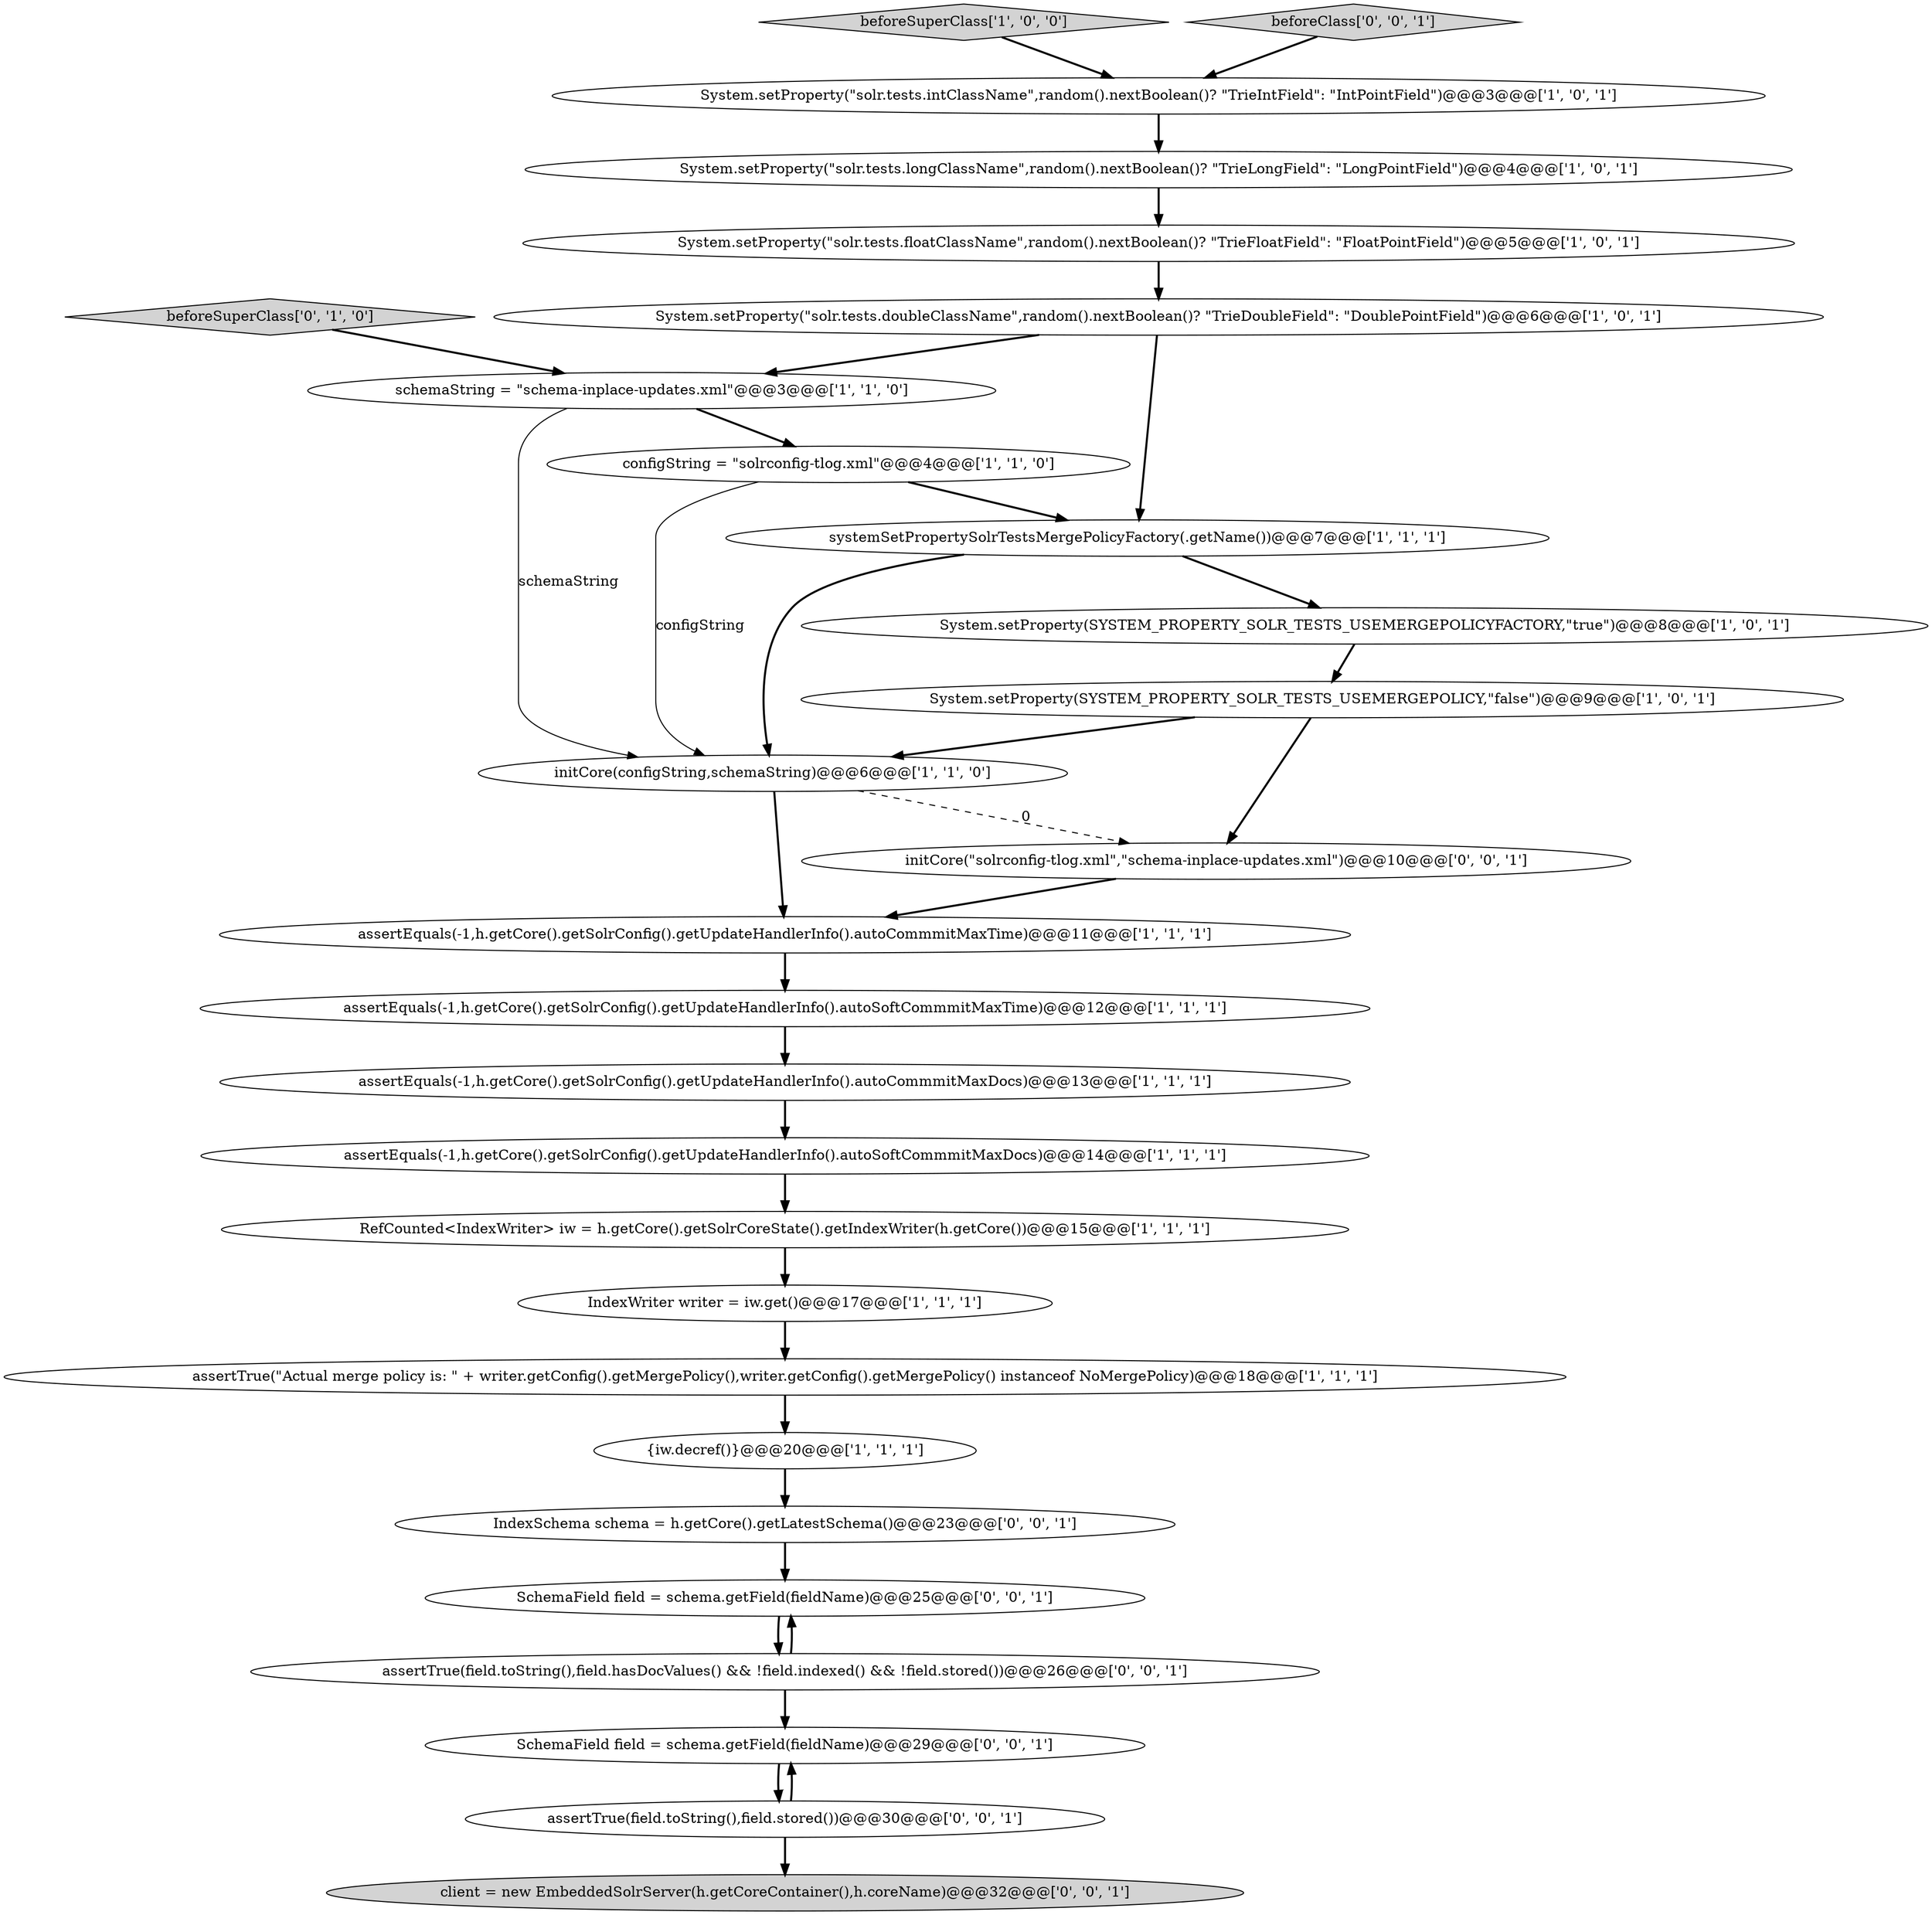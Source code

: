 digraph {
25 [style = filled, label = "initCore(\"solrconfig-tlog.xml\",\"schema-inplace-updates.xml\")@@@10@@@['0', '0', '1']", fillcolor = white, shape = ellipse image = "AAA0AAABBB3BBB"];
18 [style = filled, label = "IndexWriter writer = iw.get()@@@17@@@['1', '1', '1']", fillcolor = white, shape = ellipse image = "AAA0AAABBB1BBB"];
3 [style = filled, label = "System.setProperty(\"solr.tests.intClassName\",random().nextBoolean()? \"TrieIntField\": \"IntPointField\")@@@3@@@['1', '0', '1']", fillcolor = white, shape = ellipse image = "AAA0AAABBB1BBB"];
12 [style = filled, label = "configString = \"solrconfig-tlog.xml\"@@@4@@@['1', '1', '0']", fillcolor = white, shape = ellipse image = "AAA0AAABBB1BBB"];
4 [style = filled, label = "beforeSuperClass['1', '0', '0']", fillcolor = lightgray, shape = diamond image = "AAA0AAABBB1BBB"];
17 [style = filled, label = "assertTrue(\"Actual merge policy is: \" + writer.getConfig().getMergePolicy(),writer.getConfig().getMergePolicy() instanceof NoMergePolicy)@@@18@@@['1', '1', '1']", fillcolor = white, shape = ellipse image = "AAA0AAABBB1BBB"];
16 [style = filled, label = "assertEquals(-1,h.getCore().getSolrConfig().getUpdateHandlerInfo().autoSoftCommmitMaxDocs)@@@14@@@['1', '1', '1']", fillcolor = white, shape = ellipse image = "AAA0AAABBB1BBB"];
14 [style = filled, label = "assertEquals(-1,h.getCore().getSolrConfig().getUpdateHandlerInfo().autoCommmitMaxDocs)@@@13@@@['1', '1', '1']", fillcolor = white, shape = ellipse image = "AAA0AAABBB1BBB"];
20 [style = filled, label = "client = new EmbeddedSolrServer(h.getCoreContainer(),h.coreName)@@@32@@@['0', '0', '1']", fillcolor = lightgray, shape = ellipse image = "AAA0AAABBB3BBB"];
1 [style = filled, label = "RefCounted<IndexWriter> iw = h.getCore().getSolrCoreState().getIndexWriter(h.getCore())@@@15@@@['1', '1', '1']", fillcolor = white, shape = ellipse image = "AAA0AAABBB1BBB"];
10 [style = filled, label = "System.setProperty(\"solr.tests.doubleClassName\",random().nextBoolean()? \"TrieDoubleField\": \"DoublePointField\")@@@6@@@['1', '0', '1']", fillcolor = white, shape = ellipse image = "AAA0AAABBB1BBB"];
26 [style = filled, label = "assertTrue(field.toString(),field.hasDocValues() && !field.indexed() && !field.stored())@@@26@@@['0', '0', '1']", fillcolor = white, shape = ellipse image = "AAA0AAABBB3BBB"];
22 [style = filled, label = "SchemaField field = schema.getField(fieldName)@@@25@@@['0', '0', '1']", fillcolor = white, shape = ellipse image = "AAA0AAABBB3BBB"];
19 [style = filled, label = "beforeSuperClass['0', '1', '0']", fillcolor = lightgray, shape = diamond image = "AAA0AAABBB2BBB"];
11 [style = filled, label = "schemaString = \"schema-inplace-updates.xml\"@@@3@@@['1', '1', '0']", fillcolor = white, shape = ellipse image = "AAA0AAABBB1BBB"];
15 [style = filled, label = "System.setProperty(\"solr.tests.floatClassName\",random().nextBoolean()? \"TrieFloatField\": \"FloatPointField\")@@@5@@@['1', '0', '1']", fillcolor = white, shape = ellipse image = "AAA0AAABBB1BBB"];
7 [style = filled, label = "systemSetPropertySolrTestsMergePolicyFactory(.getName())@@@7@@@['1', '1', '1']", fillcolor = white, shape = ellipse image = "AAA0AAABBB1BBB"];
13 [style = filled, label = "assertEquals(-1,h.getCore().getSolrConfig().getUpdateHandlerInfo().autoCommmitMaxTime)@@@11@@@['1', '1', '1']", fillcolor = white, shape = ellipse image = "AAA0AAABBB1BBB"];
2 [style = filled, label = "assertEquals(-1,h.getCore().getSolrConfig().getUpdateHandlerInfo().autoSoftCommmitMaxTime)@@@12@@@['1', '1', '1']", fillcolor = white, shape = ellipse image = "AAA0AAABBB1BBB"];
0 [style = filled, label = "initCore(configString,schemaString)@@@6@@@['1', '1', '0']", fillcolor = white, shape = ellipse image = "AAA0AAABBB1BBB"];
8 [style = filled, label = "System.setProperty(SYSTEM_PROPERTY_SOLR_TESTS_USEMERGEPOLICYFACTORY,\"true\")@@@8@@@['1', '0', '1']", fillcolor = white, shape = ellipse image = "AAA0AAABBB1BBB"];
27 [style = filled, label = "assertTrue(field.toString(),field.stored())@@@30@@@['0', '0', '1']", fillcolor = white, shape = ellipse image = "AAA0AAABBB3BBB"];
5 [style = filled, label = "System.setProperty(SYSTEM_PROPERTY_SOLR_TESTS_USEMERGEPOLICY,\"false\")@@@9@@@['1', '0', '1']", fillcolor = white, shape = ellipse image = "AAA0AAABBB1BBB"];
9 [style = filled, label = "System.setProperty(\"solr.tests.longClassName\",random().nextBoolean()? \"TrieLongField\": \"LongPointField\")@@@4@@@['1', '0', '1']", fillcolor = white, shape = ellipse image = "AAA0AAABBB1BBB"];
23 [style = filled, label = "SchemaField field = schema.getField(fieldName)@@@29@@@['0', '0', '1']", fillcolor = white, shape = ellipse image = "AAA0AAABBB3BBB"];
24 [style = filled, label = "IndexSchema schema = h.getCore().getLatestSchema()@@@23@@@['0', '0', '1']", fillcolor = white, shape = ellipse image = "AAA0AAABBB3BBB"];
21 [style = filled, label = "beforeClass['0', '0', '1']", fillcolor = lightgray, shape = diamond image = "AAA0AAABBB3BBB"];
6 [style = filled, label = "{iw.decref()}@@@20@@@['1', '1', '1']", fillcolor = white, shape = ellipse image = "AAA0AAABBB1BBB"];
14->16 [style = bold, label=""];
22->26 [style = bold, label=""];
4->3 [style = bold, label=""];
15->10 [style = bold, label=""];
12->0 [style = solid, label="configString"];
0->13 [style = bold, label=""];
23->27 [style = bold, label=""];
17->6 [style = bold, label=""];
25->13 [style = bold, label=""];
18->17 [style = bold, label=""];
1->18 [style = bold, label=""];
11->12 [style = bold, label=""];
7->0 [style = bold, label=""];
19->11 [style = bold, label=""];
6->24 [style = bold, label=""];
7->8 [style = bold, label=""];
24->22 [style = bold, label=""];
10->7 [style = bold, label=""];
12->7 [style = bold, label=""];
5->25 [style = bold, label=""];
26->22 [style = bold, label=""];
3->9 [style = bold, label=""];
11->0 [style = solid, label="schemaString"];
0->25 [style = dashed, label="0"];
8->5 [style = bold, label=""];
5->0 [style = bold, label=""];
16->1 [style = bold, label=""];
9->15 [style = bold, label=""];
26->23 [style = bold, label=""];
2->14 [style = bold, label=""];
27->23 [style = bold, label=""];
27->20 [style = bold, label=""];
21->3 [style = bold, label=""];
13->2 [style = bold, label=""];
10->11 [style = bold, label=""];
}
